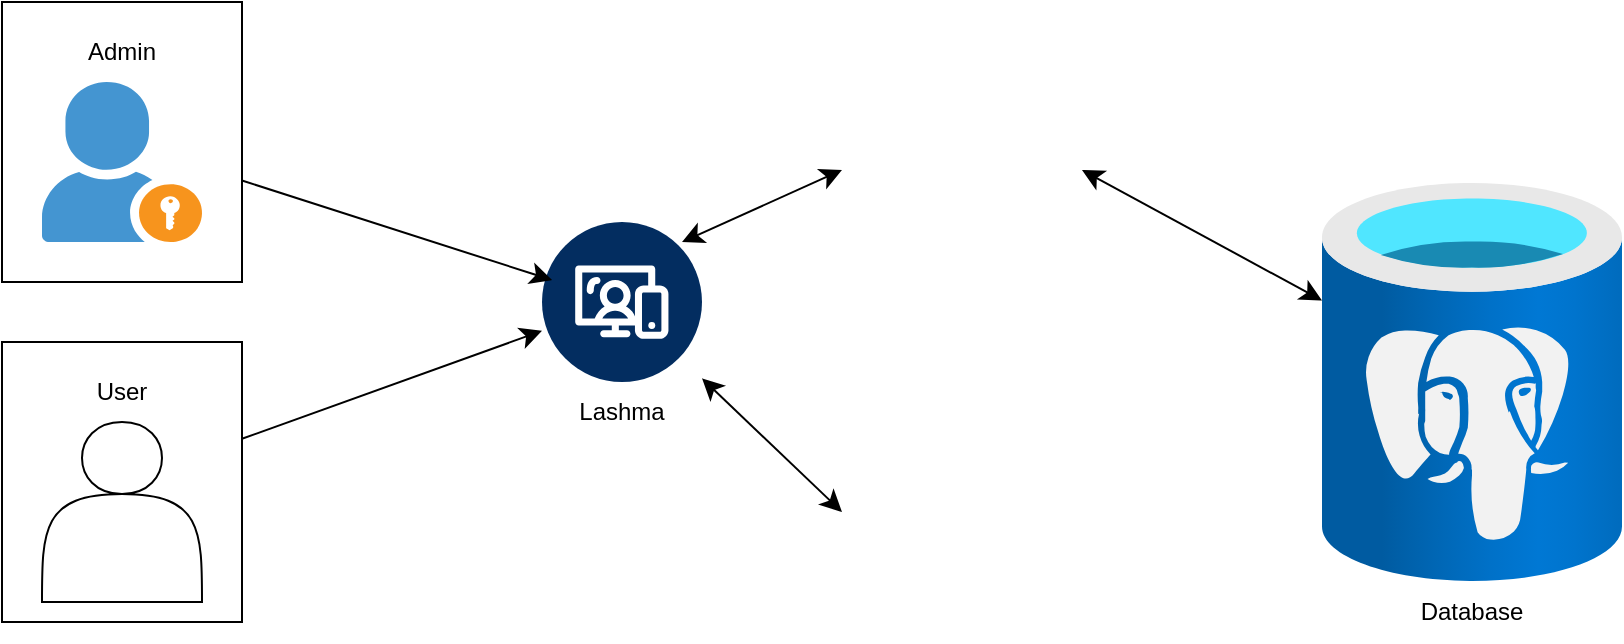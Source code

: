 <mxfile version="26.0.11">
  <diagram name="Page-1" id="bZNIYqXd42xPBEHuLVvH">
    <mxGraphModel dx="927" dy="619" grid="1" gridSize="10" guides="1" tooltips="1" connect="1" arrows="1" fold="1" page="0" pageScale="1" pageWidth="850" pageHeight="1100" background="none" math="0" shadow="0">
      <root>
        <mxCell id="0" />
        <mxCell id="1" parent="0" />
        <mxCell id="tkeK4FPXliPMFwMZ4mss-11" style="edgeStyle=none;curved=1;rounded=0;orthogonalLoop=1;jettySize=auto;html=1;fontSize=12;startSize=8;endSize=8;" edge="1" parent="1" source="tkeK4FPXliPMFwMZ4mss-9" target="tkeK4FPXliPMFwMZ4mss-2">
          <mxGeometry relative="1" as="geometry" />
        </mxCell>
        <mxCell id="tkeK4FPXliPMFwMZ4mss-9" value="" style="rounded=0;whiteSpace=wrap;html=1;" vertex="1" parent="1">
          <mxGeometry x="-20" y="320" width="120" height="140" as="geometry" />
        </mxCell>
        <mxCell id="tkeK4FPXliPMFwMZ4mss-8" value="" style="rounded=0;whiteSpace=wrap;html=1;" vertex="1" parent="1">
          <mxGeometry x="-20" y="150" width="120" height="140" as="geometry" />
        </mxCell>
        <mxCell id="tkeK4FPXliPMFwMZ4mss-2" value="" style="verticalLabelPosition=bottom;aspect=fixed;html=1;shape=mxgraph.salesforce.web2;" vertex="1" parent="1">
          <mxGeometry x="250" y="260" width="80" height="80" as="geometry" />
        </mxCell>
        <mxCell id="tkeK4FPXliPMFwMZ4mss-4" value="" style="shadow=0;dashed=0;html=1;strokeColor=none;fillColor=#4495D1;labelPosition=center;verticalLabelPosition=bottom;verticalAlign=top;align=center;outlineConnect=0;shape=mxgraph.veeam.portal_admin;" vertex="1" parent="1">
          <mxGeometry y="190" width="80" height="80" as="geometry" />
        </mxCell>
        <mxCell id="tkeK4FPXliPMFwMZ4mss-5" value="" style="shape=actor;whiteSpace=wrap;html=1;" vertex="1" parent="1">
          <mxGeometry y="360" width="80" height="90" as="geometry" />
        </mxCell>
        <mxCell id="tkeK4FPXliPMFwMZ4mss-6" value="Admin" style="text;html=1;align=center;verticalAlign=middle;whiteSpace=wrap;rounded=0;" vertex="1" parent="1">
          <mxGeometry y="160" width="80" height="30" as="geometry" />
        </mxCell>
        <mxCell id="tkeK4FPXliPMFwMZ4mss-7" value="User" style="text;html=1;align=center;verticalAlign=middle;whiteSpace=wrap;rounded=0;" vertex="1" parent="1">
          <mxGeometry y="330" width="80" height="30" as="geometry" />
        </mxCell>
        <mxCell id="tkeK4FPXliPMFwMZ4mss-10" style="edgeStyle=none;curved=1;rounded=0;orthogonalLoop=1;jettySize=auto;html=1;entryX=0.063;entryY=0.363;entryDx=0;entryDy=0;entryPerimeter=0;fontSize=12;startSize=8;endSize=8;" edge="1" parent="1" source="tkeK4FPXliPMFwMZ4mss-8" target="tkeK4FPXliPMFwMZ4mss-2">
          <mxGeometry relative="1" as="geometry" />
        </mxCell>
        <mxCell id="tkeK4FPXliPMFwMZ4mss-12" value="" style="shape=image;verticalLabelPosition=bottom;labelBackgroundColor=default;verticalAlign=top;aspect=fixed;imageAspect=0;image=https://images.ctfassets.net/23aumh6u8s0i/6pjUKboBuFLvCKkE3esaFA/5f2101d6d2add5c615db5e98a553fc44/nextjs.jpeg;" vertex="1" parent="1">
          <mxGeometry x="400" y="351.12" width="120" height="107.76" as="geometry" />
        </mxCell>
        <mxCell id="tkeK4FPXliPMFwMZ4mss-16" value="" style="endArrow=classic;startArrow=classic;html=1;rounded=0;fontSize=12;startSize=8;endSize=8;curved=1;entryX=0;entryY=0.5;entryDx=0;entryDy=0;" edge="1" parent="1" source="tkeK4FPXliPMFwMZ4mss-2" target="tkeK4FPXliPMFwMZ4mss-12">
          <mxGeometry width="50" height="50" relative="1" as="geometry">
            <mxPoint x="290" y="330" as="sourcePoint" />
            <mxPoint x="340" y="280" as="targetPoint" />
          </mxGeometry>
        </mxCell>
        <mxCell id="tkeK4FPXliPMFwMZ4mss-17" value="" style="shape=image;verticalLabelPosition=bottom;labelBackgroundColor=default;verticalAlign=top;aspect=fixed;imageAspect=0;image=https://cdn.bap-software.net/2024/08/26213247/spring.jpg;" vertex="1" parent="1">
          <mxGeometry x="400" y="198" width="120" height="72" as="geometry" />
        </mxCell>
        <mxCell id="tkeK4FPXliPMFwMZ4mss-19" value="" style="endArrow=classic;startArrow=classic;html=1;rounded=0;fontSize=12;startSize=8;endSize=8;curved=1;entryX=0;entryY=0.5;entryDx=0;entryDy=0;" edge="1" parent="1" target="tkeK4FPXliPMFwMZ4mss-17">
          <mxGeometry width="50" height="50" relative="1" as="geometry">
            <mxPoint x="320" y="270" as="sourcePoint" />
            <mxPoint x="410" y="415" as="targetPoint" />
          </mxGeometry>
        </mxCell>
        <mxCell id="tkeK4FPXliPMFwMZ4mss-23" value="" style="image;aspect=fixed;html=1;points=[];align=center;fontSize=12;image=img/lib/azure2/databases/Azure_Database_PostgreSQL_Server.svg;" vertex="1" parent="1">
          <mxGeometry x="640" y="240" width="150" height="200" as="geometry" />
        </mxCell>
        <mxCell id="tkeK4FPXliPMFwMZ4mss-24" value="" style="endArrow=classic;startArrow=classic;html=1;rounded=0;fontSize=12;startSize=8;endSize=8;curved=1;exitX=1;exitY=0.5;exitDx=0;exitDy=0;" edge="1" parent="1" source="tkeK4FPXliPMFwMZ4mss-17" target="tkeK4FPXliPMFwMZ4mss-23">
          <mxGeometry width="50" height="50" relative="1" as="geometry">
            <mxPoint x="340" y="348" as="sourcePoint" />
            <mxPoint x="410" y="415" as="targetPoint" />
          </mxGeometry>
        </mxCell>
        <mxCell id="tkeK4FPXliPMFwMZ4mss-25" value="Lashma" style="text;html=1;align=center;verticalAlign=middle;whiteSpace=wrap;rounded=0;" vertex="1" parent="1">
          <mxGeometry x="250" y="340" width="80" height="30" as="geometry" />
        </mxCell>
        <mxCell id="tkeK4FPXliPMFwMZ4mss-27" value="Database" style="text;html=1;align=center;verticalAlign=middle;whiteSpace=wrap;rounded=0;" vertex="1" parent="1">
          <mxGeometry x="675" y="440" width="80" height="30" as="geometry" />
        </mxCell>
      </root>
    </mxGraphModel>
  </diagram>
</mxfile>
